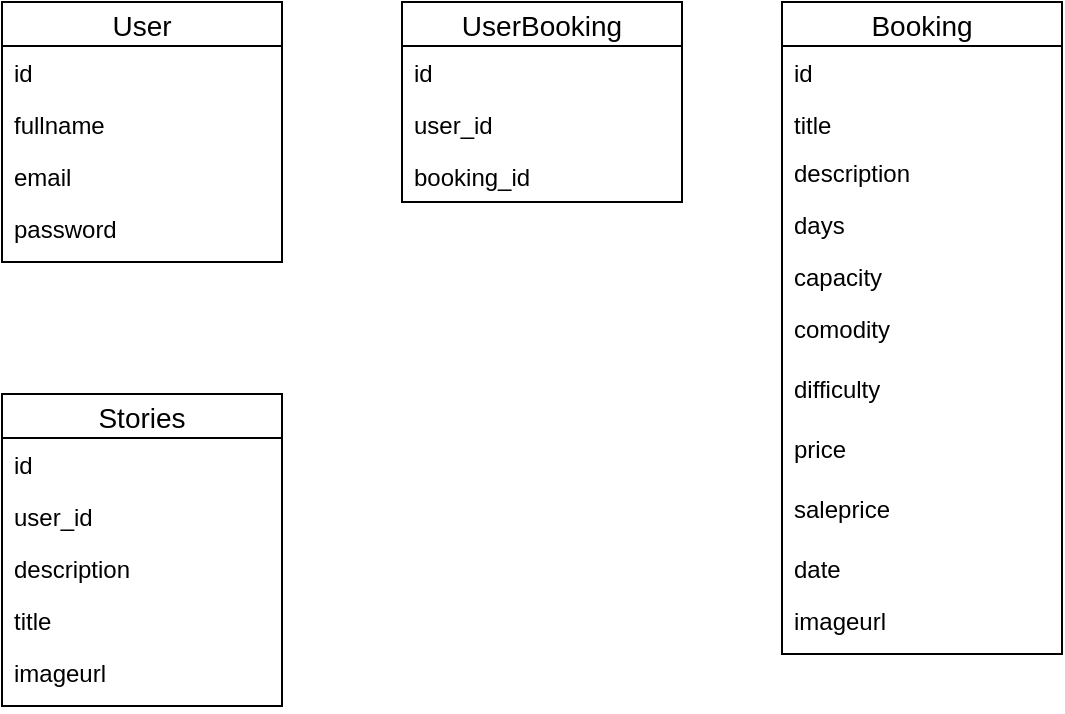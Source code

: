 <mxfile version="13.1.3" type="device"><diagram id="wwsyPkCfY8KTW0Tj9kgc" name="Page-1"><mxGraphModel dx="1381" dy="764" grid="1" gridSize="10" guides="1" tooltips="1" connect="1" arrows="1" fold="1" page="1" pageScale="1" pageWidth="850" pageHeight="1100" math="0" shadow="0"><root><mxCell id="0"/><mxCell id="1" parent="0"/><mxCell id="-vXs7jhh7l9ModaEF3TR-8" value="Booking" style="swimlane;fontStyle=0;childLayout=stackLayout;horizontal=1;startSize=22;horizontalStack=0;resizeParent=1;resizeParentMax=0;resizeLast=0;collapsible=1;marginBottom=0;align=center;fontSize=14;" vertex="1" parent="1"><mxGeometry x="490" y="30" width="140" height="326" as="geometry"/></mxCell><mxCell id="-vXs7jhh7l9ModaEF3TR-9" value="id" style="text;strokeColor=none;fillColor=none;spacingLeft=4;spacingRight=4;overflow=hidden;rotatable=0;points=[[0,0.5],[1,0.5]];portConstraint=eastwest;fontSize=12;" vertex="1" parent="-vXs7jhh7l9ModaEF3TR-8"><mxGeometry y="22" width="140" height="26" as="geometry"/></mxCell><mxCell id="-vXs7jhh7l9ModaEF3TR-14" value="title" style="text;strokeColor=none;fillColor=none;spacingLeft=4;spacingRight=4;overflow=hidden;rotatable=0;points=[[0,0.5],[1,0.5]];portConstraint=eastwest;fontSize=12;" vertex="1" parent="-vXs7jhh7l9ModaEF3TR-8"><mxGeometry y="48" width="140" height="24" as="geometry"/></mxCell><mxCell id="-vXs7jhh7l9ModaEF3TR-18" value="description" style="text;strokeColor=none;fillColor=none;spacingLeft=4;spacingRight=4;overflow=hidden;rotatable=0;points=[[0,0.5],[1,0.5]];portConstraint=eastwest;fontSize=12;" vertex="1" parent="-vXs7jhh7l9ModaEF3TR-8"><mxGeometry y="72" width="140" height="26" as="geometry"/></mxCell><mxCell id="-vXs7jhh7l9ModaEF3TR-10" value="days" style="text;strokeColor=none;fillColor=none;spacingLeft=4;spacingRight=4;overflow=hidden;rotatable=0;points=[[0,0.5],[1,0.5]];portConstraint=eastwest;fontSize=12;" vertex="1" parent="-vXs7jhh7l9ModaEF3TR-8"><mxGeometry y="98" width="140" height="26" as="geometry"/></mxCell><mxCell id="-vXs7jhh7l9ModaEF3TR-11" value="capacity" style="text;strokeColor=none;fillColor=none;spacingLeft=4;spacingRight=4;overflow=hidden;rotatable=0;points=[[0,0.5],[1,0.5]];portConstraint=eastwest;fontSize=12;" vertex="1" parent="-vXs7jhh7l9ModaEF3TR-8"><mxGeometry y="124" width="140" height="26" as="geometry"/></mxCell><mxCell id="-vXs7jhh7l9ModaEF3TR-17" value="comodity" style="text;strokeColor=none;fillColor=none;spacingLeft=4;spacingRight=4;overflow=hidden;rotatable=0;points=[[0,0.5],[1,0.5]];portConstraint=eastwest;fontSize=12;" vertex="1" parent="-vXs7jhh7l9ModaEF3TR-8"><mxGeometry y="150" width="140" height="30" as="geometry"/></mxCell><mxCell id="-vXs7jhh7l9ModaEF3TR-16" value="difficulty" style="text;strokeColor=none;fillColor=none;spacingLeft=4;spacingRight=4;overflow=hidden;rotatable=0;points=[[0,0.5],[1,0.5]];portConstraint=eastwest;fontSize=12;" vertex="1" parent="-vXs7jhh7l9ModaEF3TR-8"><mxGeometry y="180" width="140" height="30" as="geometry"/></mxCell><mxCell id="-vXs7jhh7l9ModaEF3TR-15" value="price" style="text;strokeColor=none;fillColor=none;spacingLeft=4;spacingRight=4;overflow=hidden;rotatable=0;points=[[0,0.5],[1,0.5]];portConstraint=eastwest;fontSize=12;" vertex="1" parent="-vXs7jhh7l9ModaEF3TR-8"><mxGeometry y="210" width="140" height="30" as="geometry"/></mxCell><mxCell id="-vXs7jhh7l9ModaEF3TR-13" value="saleprice" style="text;strokeColor=none;fillColor=none;spacingLeft=4;spacingRight=4;overflow=hidden;rotatable=0;points=[[0,0.5],[1,0.5]];portConstraint=eastwest;fontSize=12;" vertex="1" parent="-vXs7jhh7l9ModaEF3TR-8"><mxGeometry y="240" width="140" height="30" as="geometry"/></mxCell><mxCell id="-vXs7jhh7l9ModaEF3TR-12" value="date" style="text;strokeColor=none;fillColor=none;spacingLeft=4;spacingRight=4;overflow=hidden;rotatable=0;points=[[0,0.5],[1,0.5]];portConstraint=eastwest;fontSize=12;" vertex="1" parent="-vXs7jhh7l9ModaEF3TR-8"><mxGeometry y="270" width="140" height="26" as="geometry"/></mxCell><mxCell id="-vXs7jhh7l9ModaEF3TR-19" value="imageurl" style="text;strokeColor=none;fillColor=none;spacingLeft=4;spacingRight=4;overflow=hidden;rotatable=0;points=[[0,0.5],[1,0.5]];portConstraint=eastwest;fontSize=12;" vertex="1" parent="-vXs7jhh7l9ModaEF3TR-8"><mxGeometry y="296" width="140" height="30" as="geometry"/></mxCell><mxCell id="-vXs7jhh7l9ModaEF3TR-1" value="User" style="swimlane;fontStyle=0;childLayout=stackLayout;horizontal=1;startSize=22;horizontalStack=0;resizeParent=1;resizeParentMax=0;resizeLast=0;collapsible=1;marginBottom=0;align=center;fontSize=14;" vertex="1" parent="1"><mxGeometry x="100" y="30" width="140" height="130" as="geometry"/></mxCell><mxCell id="-vXs7jhh7l9ModaEF3TR-2" value="id" style="text;strokeColor=none;fillColor=none;spacingLeft=4;spacingRight=4;overflow=hidden;rotatable=0;points=[[0,0.5],[1,0.5]];portConstraint=eastwest;fontSize=12;" vertex="1" parent="-vXs7jhh7l9ModaEF3TR-1"><mxGeometry y="22" width="140" height="26" as="geometry"/></mxCell><mxCell id="-vXs7jhh7l9ModaEF3TR-3" value="fullname" style="text;strokeColor=none;fillColor=none;spacingLeft=4;spacingRight=4;overflow=hidden;rotatable=0;points=[[0,0.5],[1,0.5]];portConstraint=eastwest;fontSize=12;" vertex="1" parent="-vXs7jhh7l9ModaEF3TR-1"><mxGeometry y="48" width="140" height="26" as="geometry"/></mxCell><mxCell id="-vXs7jhh7l9ModaEF3TR-4" value="email" style="text;strokeColor=none;fillColor=none;spacingLeft=4;spacingRight=4;overflow=hidden;rotatable=0;points=[[0,0.5],[1,0.5]];portConstraint=eastwest;fontSize=12;" vertex="1" parent="-vXs7jhh7l9ModaEF3TR-1"><mxGeometry y="74" width="140" height="26" as="geometry"/></mxCell><mxCell id="-vXs7jhh7l9ModaEF3TR-7" value="password" style="text;strokeColor=none;fillColor=none;spacingLeft=4;spacingRight=4;overflow=hidden;rotatable=0;points=[[0,0.5],[1,0.5]];portConstraint=eastwest;fontSize=12;" vertex="1" parent="-vXs7jhh7l9ModaEF3TR-1"><mxGeometry y="100" width="140" height="30" as="geometry"/></mxCell><mxCell id="-vXs7jhh7l9ModaEF3TR-20" value="UserBooking" style="swimlane;fontStyle=0;childLayout=stackLayout;horizontal=1;startSize=22;horizontalStack=0;resizeParent=1;resizeParentMax=0;resizeLast=0;collapsible=1;marginBottom=0;align=center;fontSize=14;" vertex="1" parent="1"><mxGeometry x="300" y="30" width="140" height="100" as="geometry"/></mxCell><mxCell id="-vXs7jhh7l9ModaEF3TR-21" value="id" style="text;strokeColor=none;fillColor=none;spacingLeft=4;spacingRight=4;overflow=hidden;rotatable=0;points=[[0,0.5],[1,0.5]];portConstraint=eastwest;fontSize=12;" vertex="1" parent="-vXs7jhh7l9ModaEF3TR-20"><mxGeometry y="22" width="140" height="26" as="geometry"/></mxCell><mxCell id="-vXs7jhh7l9ModaEF3TR-22" value="user_id" style="text;strokeColor=none;fillColor=none;spacingLeft=4;spacingRight=4;overflow=hidden;rotatable=0;points=[[0,0.5],[1,0.5]];portConstraint=eastwest;fontSize=12;" vertex="1" parent="-vXs7jhh7l9ModaEF3TR-20"><mxGeometry y="48" width="140" height="26" as="geometry"/></mxCell><mxCell id="-vXs7jhh7l9ModaEF3TR-23" value="booking_id" style="text;strokeColor=none;fillColor=none;spacingLeft=4;spacingRight=4;overflow=hidden;rotatable=0;points=[[0,0.5],[1,0.5]];portConstraint=eastwest;fontSize=12;" vertex="1" parent="-vXs7jhh7l9ModaEF3TR-20"><mxGeometry y="74" width="140" height="26" as="geometry"/></mxCell><mxCell id="-vXs7jhh7l9ModaEF3TR-29" value="Stories" style="swimlane;fontStyle=0;childLayout=stackLayout;horizontal=1;startSize=22;horizontalStack=0;resizeParent=1;resizeParentMax=0;resizeLast=0;collapsible=1;marginBottom=0;align=center;fontSize=14;" vertex="1" parent="1"><mxGeometry x="100" y="226" width="140" height="156" as="geometry"/></mxCell><mxCell id="-vXs7jhh7l9ModaEF3TR-30" value="id" style="text;strokeColor=none;fillColor=none;spacingLeft=4;spacingRight=4;overflow=hidden;rotatable=0;points=[[0,0.5],[1,0.5]];portConstraint=eastwest;fontSize=12;" vertex="1" parent="-vXs7jhh7l9ModaEF3TR-29"><mxGeometry y="22" width="140" height="26" as="geometry"/></mxCell><mxCell id="-vXs7jhh7l9ModaEF3TR-31" value="user_id" style="text;strokeColor=none;fillColor=none;spacingLeft=4;spacingRight=4;overflow=hidden;rotatable=0;points=[[0,0.5],[1,0.5]];portConstraint=eastwest;fontSize=12;" vertex="1" parent="-vXs7jhh7l9ModaEF3TR-29"><mxGeometry y="48" width="140" height="26" as="geometry"/></mxCell><mxCell id="-vXs7jhh7l9ModaEF3TR-34" value="description" style="text;strokeColor=none;fillColor=none;spacingLeft=4;spacingRight=4;overflow=hidden;rotatable=0;points=[[0,0.5],[1,0.5]];portConstraint=eastwest;fontSize=12;" vertex="1" parent="-vXs7jhh7l9ModaEF3TR-29"><mxGeometry y="74" width="140" height="26" as="geometry"/></mxCell><mxCell id="-vXs7jhh7l9ModaEF3TR-32" value="title" style="text;strokeColor=none;fillColor=none;spacingLeft=4;spacingRight=4;overflow=hidden;rotatable=0;points=[[0,0.5],[1,0.5]];portConstraint=eastwest;fontSize=12;" vertex="1" parent="-vXs7jhh7l9ModaEF3TR-29"><mxGeometry y="100" width="140" height="26" as="geometry"/></mxCell><mxCell id="-vXs7jhh7l9ModaEF3TR-33" value="imageurl" style="text;strokeColor=none;fillColor=none;spacingLeft=4;spacingRight=4;overflow=hidden;rotatable=0;points=[[0,0.5],[1,0.5]];portConstraint=eastwest;fontSize=12;" vertex="1" parent="-vXs7jhh7l9ModaEF3TR-29"><mxGeometry y="126" width="140" height="30" as="geometry"/></mxCell></root></mxGraphModel></diagram></mxfile>